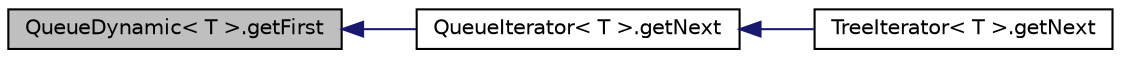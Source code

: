 digraph G
{
  edge [fontname="Helvetica",fontsize="10",labelfontname="Helvetica",labelfontsize="10"];
  node [fontname="Helvetica",fontsize="10",shape=record];
  rankdir="LR";
  Node1 [label="QueueDynamic\< T \>.getFirst",height=0.2,width=0.4,color="black", fillcolor="grey75", style="filled" fontcolor="black"];
  Node1 -> Node2 [dir="back",color="midnightblue",fontsize="10",style="solid",fontname="Helvetica"];
  Node2 [label="QueueIterator\< T \>.getNext",height=0.2,width=0.4,color="black", fillcolor="white", style="filled",URL="$d3/d18/classQueueIterator_3_01T_01_4.html#a0e178d1eaa851512f82810dfa1f31c84"];
  Node2 -> Node3 [dir="back",color="midnightblue",fontsize="10",style="solid",fontname="Helvetica"];
  Node3 [label="TreeIterator\< T \>.getNext",height=0.2,width=0.4,color="black", fillcolor="white", style="filled",URL="$d3/dc8/classTreeIterator_3_01T_01_4.html#a93647f6ed0ad8fcf05c877e97eb7ab4c"];
}

